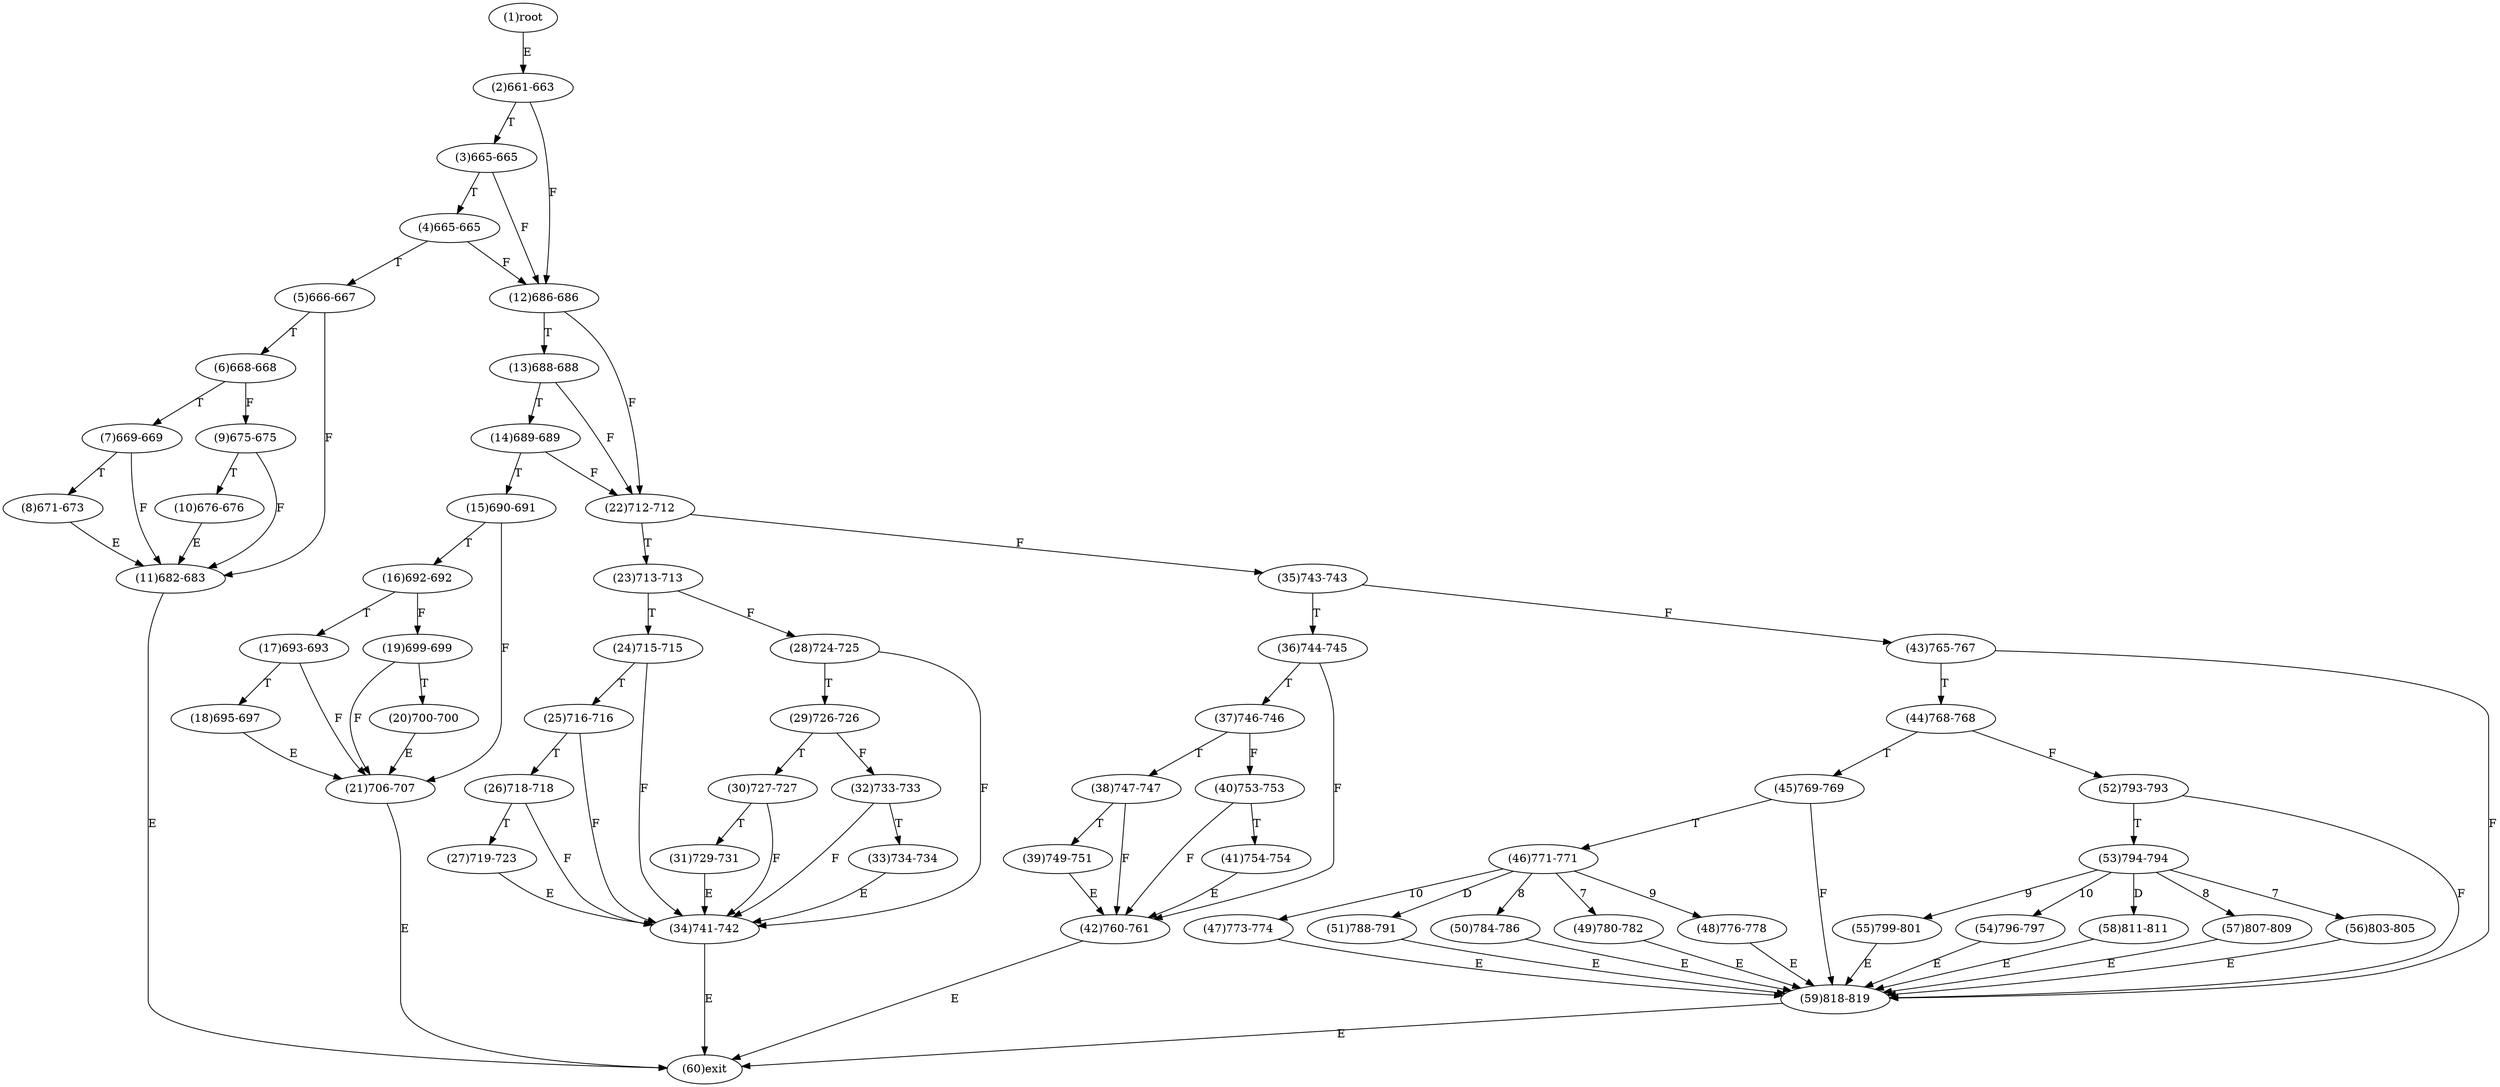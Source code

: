 digraph "" { 
1[ label="(1)root"];
2[ label="(2)661-663"];
3[ label="(3)665-665"];
4[ label="(4)665-665"];
5[ label="(5)666-667"];
6[ label="(6)668-668"];
7[ label="(7)669-669"];
8[ label="(8)671-673"];
9[ label="(9)675-675"];
10[ label="(10)676-676"];
11[ label="(11)682-683"];
12[ label="(12)686-686"];
13[ label="(13)688-688"];
14[ label="(14)689-689"];
15[ label="(15)690-691"];
17[ label="(17)693-693"];
16[ label="(16)692-692"];
19[ label="(19)699-699"];
18[ label="(18)695-697"];
21[ label="(21)706-707"];
20[ label="(20)700-700"];
23[ label="(23)713-713"];
22[ label="(22)712-712"];
25[ label="(25)716-716"];
24[ label="(24)715-715"];
27[ label="(27)719-723"];
26[ label="(26)718-718"];
29[ label="(29)726-726"];
28[ label="(28)724-725"];
31[ label="(31)729-731"];
30[ label="(30)727-727"];
34[ label="(34)741-742"];
35[ label="(35)743-743"];
32[ label="(32)733-733"];
33[ label="(33)734-734"];
38[ label="(38)747-747"];
39[ label="(39)749-751"];
36[ label="(36)744-745"];
37[ label="(37)746-746"];
42[ label="(42)760-761"];
43[ label="(43)765-767"];
40[ label="(40)753-753"];
41[ label="(41)754-754"];
46[ label="(46)771-771"];
47[ label="(47)773-774"];
44[ label="(44)768-768"];
45[ label="(45)769-769"];
51[ label="(51)788-791"];
50[ label="(50)784-786"];
49[ label="(49)780-782"];
48[ label="(48)776-778"];
55[ label="(55)799-801"];
54[ label="(54)796-797"];
53[ label="(53)794-794"];
52[ label="(52)793-793"];
59[ label="(59)818-819"];
58[ label="(58)811-811"];
57[ label="(57)807-809"];
56[ label="(56)803-805"];
60[ label="(60)exit"];
1->2[ label="E"];
2->12[ label="F"];
2->3[ label="T"];
3->12[ label="F"];
3->4[ label="T"];
4->12[ label="F"];
4->5[ label="T"];
5->11[ label="F"];
5->6[ label="T"];
6->9[ label="F"];
6->7[ label="T"];
7->11[ label="F"];
7->8[ label="T"];
8->11[ label="E"];
9->11[ label="F"];
9->10[ label="T"];
10->11[ label="E"];
11->60[ label="E"];
12->22[ label="F"];
12->13[ label="T"];
13->22[ label="F"];
13->14[ label="T"];
14->22[ label="F"];
14->15[ label="T"];
15->21[ label="F"];
15->16[ label="T"];
16->19[ label="F"];
16->17[ label="T"];
17->21[ label="F"];
17->18[ label="T"];
18->21[ label="E"];
19->21[ label="F"];
19->20[ label="T"];
20->21[ label="E"];
21->60[ label="E"];
22->35[ label="F"];
22->23[ label="T"];
23->28[ label="F"];
23->24[ label="T"];
24->34[ label="F"];
24->25[ label="T"];
25->34[ label="F"];
25->26[ label="T"];
26->34[ label="F"];
26->27[ label="T"];
27->34[ label="E"];
28->34[ label="F"];
28->29[ label="T"];
29->32[ label="F"];
29->30[ label="T"];
30->34[ label="F"];
30->31[ label="T"];
31->34[ label="E"];
32->34[ label="F"];
32->33[ label="T"];
33->34[ label="E"];
34->60[ label="E"];
35->43[ label="F"];
35->36[ label="T"];
36->42[ label="F"];
36->37[ label="T"];
37->40[ label="F"];
37->38[ label="T"];
38->42[ label="F"];
38->39[ label="T"];
39->42[ label="E"];
40->42[ label="F"];
40->41[ label="T"];
41->42[ label="E"];
42->60[ label="E"];
43->59[ label="F"];
43->44[ label="T"];
44->52[ label="F"];
44->45[ label="T"];
45->59[ label="F"];
45->46[ label="T"];
46->49[ label="7"];
46->50[ label="8"];
46->48[ label="9"];
46->47[ label="10"];
46->51[ label="D"];
47->59[ label="E"];
48->59[ label="E"];
49->59[ label="E"];
50->59[ label="E"];
51->59[ label="E"];
52->59[ label="F"];
52->53[ label="T"];
53->56[ label="7"];
53->57[ label="8"];
53->55[ label="9"];
53->54[ label="10"];
53->58[ label="D"];
54->59[ label="E"];
55->59[ label="E"];
56->59[ label="E"];
57->59[ label="E"];
58->59[ label="E"];
59->60[ label="E"];
}